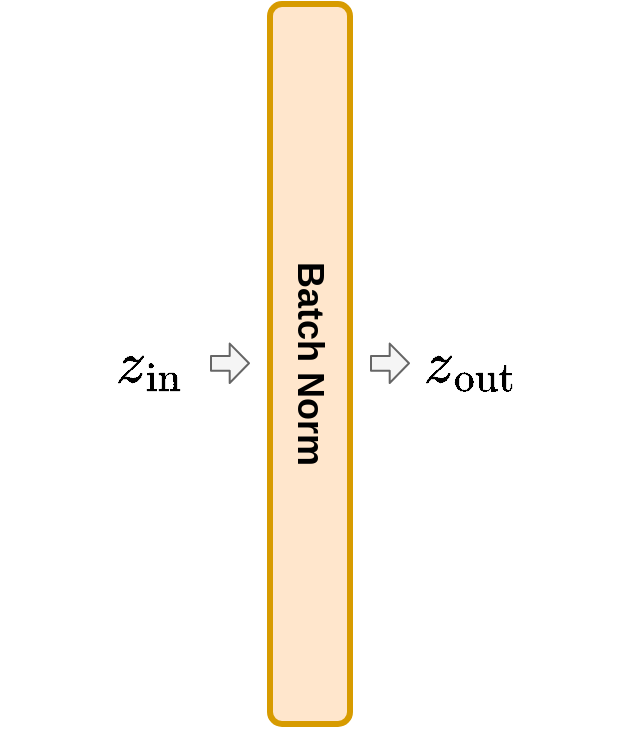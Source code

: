 <mxfile version="14.1.3" type="device"><diagram id="ddEq6BY950hc0Xm8w8N_" name="Page-1"><mxGraphModel dx="1350" dy="816" grid="1" gridSize="10" guides="1" tooltips="1" connect="0" arrows="0" fold="1" page="1" pageScale="1" pageWidth="827" pageHeight="1169" math="1" shadow="0"><root><mxCell id="0"/><mxCell id="1" parent="0"/><mxCell id="zsMLYDvMP9haMGjgaoB7-1" value="" style="shape=flexArrow;endArrow=classic;html=1;fontSize=18;endWidth=11.293;endSize=2.884;width=7.442;strokeColor=#666666;fillColor=#f5f5f5;" edge="1" parent="1"><mxGeometry width="50" height="50" relative="1" as="geometry"><mxPoint x="410.0" y="299.66" as="sourcePoint"/><mxPoint x="430.0" y="299.66" as="targetPoint"/></mxGeometry></mxCell><mxCell id="zsMLYDvMP9haMGjgaoB7-3" value="Batch Norm" style="rounded=1;whiteSpace=wrap;html=1;fillColor=#ffe6cc;strokeColor=#d79b00;strokeWidth=3;horizontal=0;rotation=-180;fontStyle=1;fontSize=18;" vertex="1" parent="1"><mxGeometry x="360.0" y="120" width="40" height="360" as="geometry"/></mxCell><mxCell id="zsMLYDvMP9haMGjgaoB7-4" value="" style="shape=flexArrow;endArrow=classic;html=1;fontSize=18;endWidth=11.293;endSize=2.884;width=7.442;strokeColor=#666666;fillColor=#f5f5f5;" edge="1" parent="1"><mxGeometry width="50" height="50" relative="1" as="geometry"><mxPoint x="330.0" y="299.66" as="sourcePoint"/><mxPoint x="350.0" y="299.66" as="targetPoint"/></mxGeometry></mxCell><mxCell id="zsMLYDvMP9haMGjgaoB7-6" value="\(z_{\text{in}}\)" style="text;html=1;strokeColor=none;fillColor=none;align=center;verticalAlign=middle;whiteSpace=wrap;rounded=0;fontSize=25;" vertex="1" parent="1"><mxGeometry x="280" y="280" width="40" height="40" as="geometry"/></mxCell><mxCell id="zsMLYDvMP9haMGjgaoB7-7" value="\(z_{\text{out}}&lt;br&gt;\)" style="text;html=1;strokeColor=none;fillColor=none;align=center;verticalAlign=middle;whiteSpace=wrap;rounded=0;fontSize=25;" vertex="1" parent="1"><mxGeometry x="440" y="280" width="40" height="40" as="geometry"/></mxCell></root></mxGraphModel></diagram></mxfile>